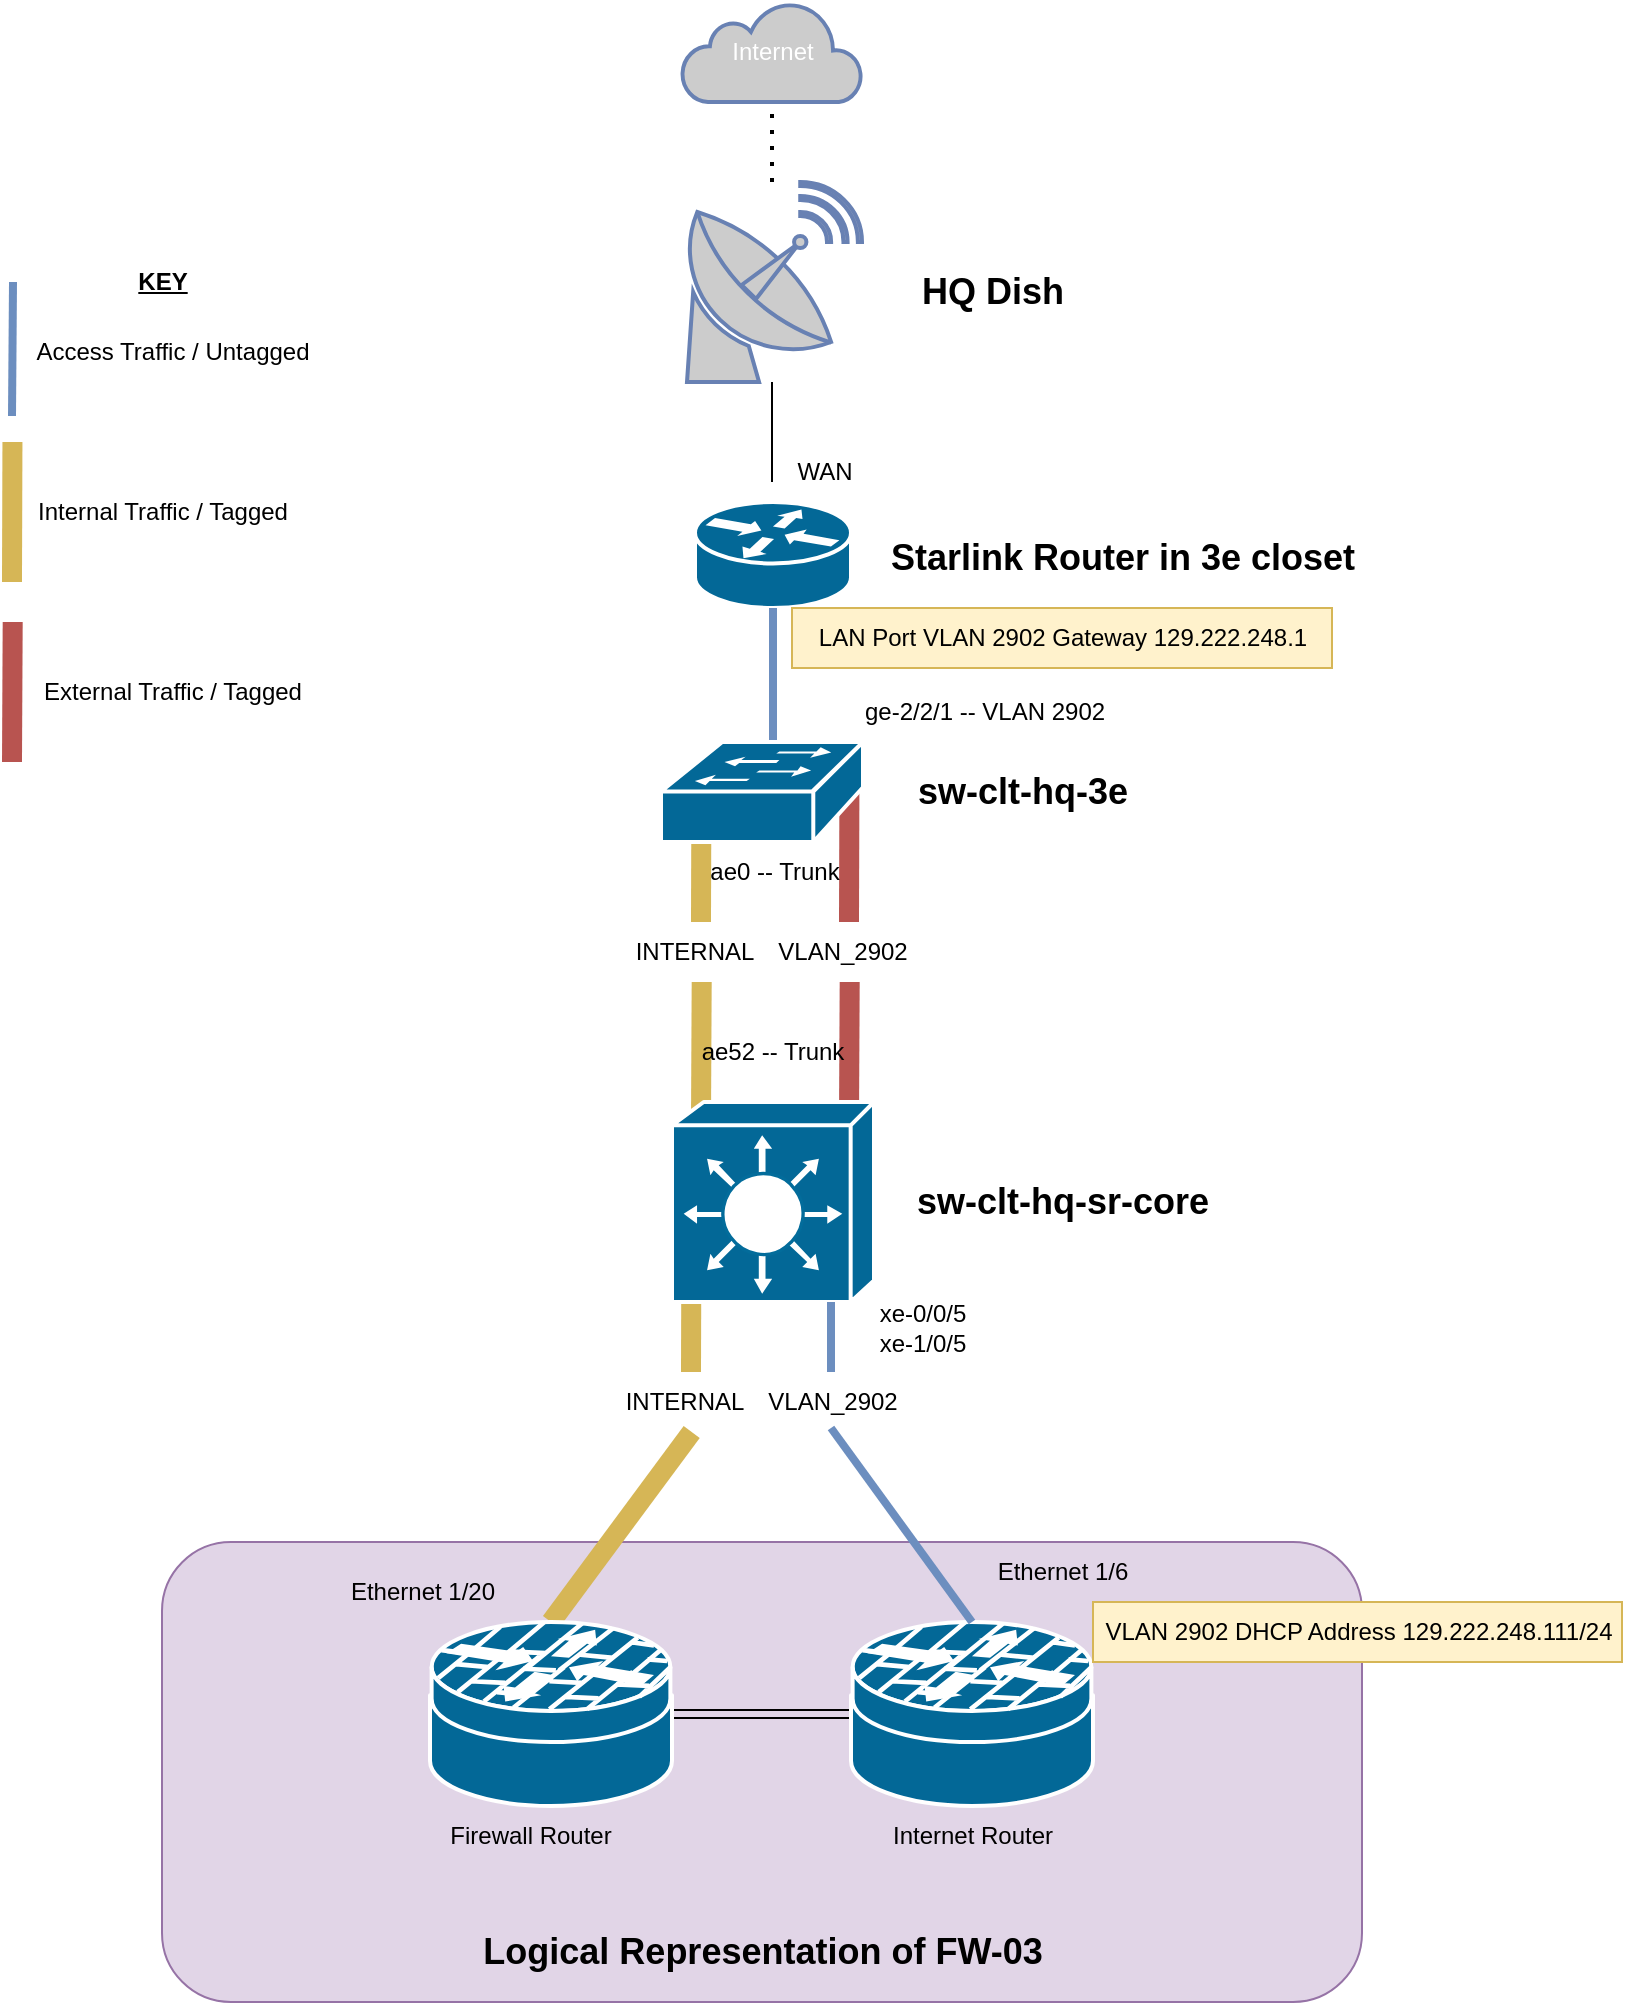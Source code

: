 <mxfile version="26.0.5">
  <diagram name="Page-1" id="Qg7m0SF68Fr3Q486ZbVp">
    <mxGraphModel dx="1434" dy="746" grid="1" gridSize="10" guides="1" tooltips="1" connect="1" arrows="1" fold="1" page="1" pageScale="1" pageWidth="850" pageHeight="1100" math="0" shadow="0">
      <root>
        <mxCell id="0" />
        <mxCell id="1" parent="0" />
        <mxCell id="-uE5Le_ZGrrqWHCV-Scj-50" value="" style="rounded=1;whiteSpace=wrap;html=1;fillColor=#e1d5e7;strokeColor=#9673a6;" parent="1" vertex="1">
          <mxGeometry x="120" y="780" width="600" height="230" as="geometry" />
        </mxCell>
        <mxCell id="-uE5Le_ZGrrqWHCV-Scj-32" value="" style="endArrow=none;html=1;rounded=0;textShadow=0;strokeWidth=10;fillColor=#fff2cc;strokeColor=#d6b656;entryDx=0;entryDy=0;entryPerimeter=0;exitX=0.5;exitY=0;exitDx=0;exitDy=0;exitPerimeter=0;" parent="1" source="-uE5Le_ZGrrqWHCV-Scj-38" edge="1">
          <mxGeometry width="50" height="50" relative="1" as="geometry">
            <mxPoint x="420" y="800" as="sourcePoint" />
            <mxPoint x="384.846" y="725" as="targetPoint" />
          </mxGeometry>
        </mxCell>
        <mxCell id="-uE5Le_ZGrrqWHCV-Scj-33" value="" style="endArrow=none;html=1;rounded=0;textShadow=0;strokeWidth=10;fillColor=#fff2cc;strokeColor=#d6b656;" parent="1" edge="1">
          <mxGeometry width="50" height="50" relative="1" as="geometry">
            <mxPoint x="384.497" y="695" as="sourcePoint" />
            <mxPoint x="384.72" y="625" as="targetPoint" />
          </mxGeometry>
        </mxCell>
        <mxCell id="-uE5Le_ZGrrqWHCV-Scj-34" value="INTERNAL" style="text;html=1;align=center;verticalAlign=middle;resizable=0;points=[];autosize=1;strokeColor=none;fillColor=none;" parent="1" vertex="1">
          <mxGeometry x="340.5" y="695" width="80" height="30" as="geometry" />
        </mxCell>
        <mxCell id="-uE5Le_ZGrrqWHCV-Scj-37" value="VLAN_2902" style="text;html=1;align=center;verticalAlign=middle;resizable=0;points=[];autosize=1;strokeColor=none;fillColor=none;" parent="1" vertex="1">
          <mxGeometry x="409.5" y="695" width="90" height="30" as="geometry" />
        </mxCell>
        <mxCell id="-uE5Le_ZGrrqWHCV-Scj-29" value="" style="endArrow=none;html=1;rounded=0;textShadow=0;strokeWidth=10;fillColor=#fff2cc;strokeColor=#d6b656;entryDx=0;entryDy=0;entryPerimeter=0;" parent="1" edge="1">
          <mxGeometry width="50" height="50" relative="1" as="geometry">
            <mxPoint x="389.5" y="570" as="sourcePoint" />
            <mxPoint x="389.846" y="500" as="targetPoint" />
          </mxGeometry>
        </mxCell>
        <mxCell id="-uE5Le_ZGrrqWHCV-Scj-30" value="" style="endArrow=none;html=1;rounded=0;textShadow=0;strokeWidth=10;fillColor=#fff2cc;strokeColor=#d6b656;" parent="1" edge="1">
          <mxGeometry width="50" height="50" relative="1" as="geometry">
            <mxPoint x="389.497" y="470" as="sourcePoint" />
            <mxPoint x="389.72" y="400" as="targetPoint" />
          </mxGeometry>
        </mxCell>
        <mxCell id="-uE5Le_ZGrrqWHCV-Scj-31" value="INTERNAL" style="text;html=1;align=center;verticalAlign=middle;resizable=0;points=[];autosize=1;strokeColor=none;fillColor=none;" parent="1" vertex="1">
          <mxGeometry x="345.5" y="470" width="80" height="30" as="geometry" />
        </mxCell>
        <mxCell id="-uE5Le_ZGrrqWHCV-Scj-1" value="" style="fontColor=#0066CC;verticalAlign=top;verticalLabelPosition=bottom;labelPosition=center;align=center;html=1;outlineConnect=0;fillColor=#CCCCCC;strokeColor=#6881B3;gradientColor=none;gradientDirection=north;strokeWidth=2;shape=mxgraph.networks.satellite_dish;" parent="1" vertex="1">
          <mxGeometry x="380" y="100" width="90" height="100" as="geometry" />
        </mxCell>
        <mxCell id="-uE5Le_ZGrrqWHCV-Scj-2" value="Internet" style="html=1;outlineConnect=0;fillColor=#CCCCCC;strokeColor=#6881B3;gradientColor=none;gradientDirection=north;strokeWidth=2;shape=mxgraph.networks.cloud;fontColor=#ffffff;" parent="1" vertex="1">
          <mxGeometry x="380" y="10" width="90" height="50" as="geometry" />
        </mxCell>
        <mxCell id="-uE5Le_ZGrrqWHCV-Scj-3" value="" style="endArrow=none;dashed=1;html=1;dashPattern=1 3;strokeWidth=2;rounded=0;entryX=0.5;entryY=1;entryDx=0;entryDy=0;entryPerimeter=0;" parent="1" source="-uE5Le_ZGrrqWHCV-Scj-1" target="-uE5Le_ZGrrqWHCV-Scj-2" edge="1">
          <mxGeometry width="50" height="50" relative="1" as="geometry">
            <mxPoint x="400" y="310" as="sourcePoint" />
            <mxPoint x="450" y="260" as="targetPoint" />
          </mxGeometry>
        </mxCell>
        <mxCell id="-uE5Le_ZGrrqWHCV-Scj-4" value="HQ Dish" style="text;html=1;align=center;verticalAlign=middle;resizable=0;points=[];autosize=1;strokeColor=none;fillColor=none;fontStyle=1;fontSize=18;" parent="1" vertex="1">
          <mxGeometry x="490" y="135" width="90" height="40" as="geometry" />
        </mxCell>
        <mxCell id="-uE5Le_ZGrrqWHCV-Scj-5" value="" style="shape=mxgraph.cisco.routers.router;sketch=0;html=1;pointerEvents=1;dashed=0;fillColor=#036897;strokeColor=#ffffff;strokeWidth=2;verticalLabelPosition=bottom;verticalAlign=top;align=center;outlineConnect=0;" parent="1" vertex="1">
          <mxGeometry x="386.5" y="260" width="78" height="53" as="geometry" />
        </mxCell>
        <mxCell id="-uE5Le_ZGrrqWHCV-Scj-6" value="" style="endArrow=none;html=1;rounded=0;exitX=0.5;exitY=0;exitDx=0;exitDy=0;exitPerimeter=0;" parent="1" edge="1">
          <mxGeometry width="50" height="50" relative="1" as="geometry">
            <mxPoint x="425" y="250" as="sourcePoint" />
            <mxPoint x="425" y="200" as="targetPoint" />
          </mxGeometry>
        </mxCell>
        <mxCell id="-uE5Le_ZGrrqWHCV-Scj-7" value="WAN" style="text;html=1;align=center;verticalAlign=middle;resizable=0;points=[];autosize=1;strokeColor=none;fillColor=none;" parent="1" vertex="1">
          <mxGeometry x="425.5" y="230" width="50" height="30" as="geometry" />
        </mxCell>
        <mxCell id="-uE5Le_ZGrrqWHCV-Scj-8" value="Starlink Router in 3e closet" style="text;html=1;align=center;verticalAlign=middle;resizable=0;points=[];autosize=1;strokeColor=none;fillColor=none;fontSize=18;fontStyle=1" parent="1" vertex="1">
          <mxGeometry x="480" y="268" width="240" height="40" as="geometry" />
        </mxCell>
        <mxCell id="-uE5Le_ZGrrqWHCV-Scj-10" value="" style="endArrow=none;html=1;rounded=0;entryX=0.5;entryY=1;entryDx=0;entryDy=0;entryPerimeter=0;exitX=0.5;exitY=0;exitDx=0;exitDy=0;exitPerimeter=0;strokeWidth=4;strokeColor=#6c8ebf;fillColor=#dae8fc;" parent="1" target="-uE5Le_ZGrrqWHCV-Scj-5" edge="1">
          <mxGeometry width="50" height="50" relative="1" as="geometry">
            <mxPoint x="425.5" y="380" as="sourcePoint" />
            <mxPoint x="450.5" y="310" as="targetPoint" />
          </mxGeometry>
        </mxCell>
        <mxCell id="-uE5Le_ZGrrqWHCV-Scj-11" value="sw-clt-hq-3e" style="text;html=1;align=center;verticalAlign=middle;resizable=0;points=[];autosize=1;strokeColor=none;fillColor=none;fontFamily=Helvetica;fontSize=18;fontColor=default;fontStyle=1;" parent="1" vertex="1">
          <mxGeometry x="490" y="385" width="120" height="40" as="geometry" />
        </mxCell>
        <mxCell id="-uE5Le_ZGrrqWHCV-Scj-12" value="LAN Port VLAN 2902 Gateway&amp;nbsp;129.222.248.1" style="text;html=1;align=center;verticalAlign=middle;resizable=0;points=[];autosize=1;strokeColor=#d6b656;fillColor=#fff2cc;" parent="1" vertex="1">
          <mxGeometry x="435" y="313" width="270" height="30" as="geometry" />
        </mxCell>
        <mxCell id="-uE5Le_ZGrrqWHCV-Scj-26" value="" style="endArrow=none;html=1;rounded=0;textShadow=0;strokeWidth=10;fillColor=#f8cecc;strokeColor=#b85450;entryDx=0;entryDy=0;entryPerimeter=0;" parent="1" edge="1">
          <mxGeometry width="50" height="50" relative="1" as="geometry">
            <mxPoint x="463.5" y="570" as="sourcePoint" />
            <mxPoint x="463.846" y="500" as="targetPoint" />
          </mxGeometry>
        </mxCell>
        <mxCell id="-uE5Le_ZGrrqWHCV-Scj-13" value="ge-2/2/1 -- VLAN 2902" style="text;html=1;align=center;verticalAlign=middle;resizable=0;points=[];autosize=1;strokeColor=none;fillColor=none;" parent="1" vertex="1">
          <mxGeometry x="460.5" y="350" width="140" height="30" as="geometry" />
        </mxCell>
        <mxCell id="-uE5Le_ZGrrqWHCV-Scj-19" value="" style="endArrow=none;html=1;rounded=0;textShadow=0;strokeWidth=10;fillColor=#f8cecc;strokeColor=#b85450;" parent="1" edge="1">
          <mxGeometry width="50" height="50" relative="1" as="geometry">
            <mxPoint x="463.497" y="470" as="sourcePoint" />
            <mxPoint x="463.72" y="400" as="targetPoint" />
          </mxGeometry>
        </mxCell>
        <mxCell id="-uE5Le_ZGrrqWHCV-Scj-16" value="" style="shape=mxgraph.cisco.switches.layer_3_switch;sketch=0;html=1;pointerEvents=1;dashed=0;fillColor=#036897;strokeColor=#ffffff;strokeWidth=2;verticalLabelPosition=bottom;verticalAlign=top;align=center;outlineConnect=0;" parent="1" vertex="1">
          <mxGeometry x="375" y="560" width="101" height="100" as="geometry" />
        </mxCell>
        <mxCell id="-uE5Le_ZGrrqWHCV-Scj-17" value="" style="shape=mxgraph.cisco.switches.workgroup_switch;sketch=0;html=1;pointerEvents=1;dashed=0;fillColor=#036897;strokeColor=#ffffff;strokeWidth=2;verticalLabelPosition=bottom;verticalAlign=top;align=center;outlineConnect=0;" parent="1" vertex="1">
          <mxGeometry x="369.5" y="380" width="101" height="50" as="geometry" />
        </mxCell>
        <mxCell id="-uE5Le_ZGrrqWHCV-Scj-20" value="ae0 -- Trunk" style="text;html=1;align=center;verticalAlign=middle;resizable=0;points=[];autosize=1;strokeColor=none;fillColor=none;" parent="1" vertex="1">
          <mxGeometry x="380.5" y="430" width="90" height="30" as="geometry" />
        </mxCell>
        <mxCell id="-uE5Le_ZGrrqWHCV-Scj-23" value="&lt;font style=&quot;font-size: 18px;&quot;&gt;sw-clt-hq-sr-core&lt;/font&gt;" style="text;html=1;align=center;verticalAlign=middle;resizable=0;points=[];autosize=1;strokeColor=none;fillColor=none;fontStyle=1" parent="1" vertex="1">
          <mxGeometry x="490" y="590" width="160" height="40" as="geometry" />
        </mxCell>
        <mxCell id="-uE5Le_ZGrrqWHCV-Scj-24" value="ae52 -- Trunk" style="text;html=1;align=center;verticalAlign=middle;resizable=0;points=[];autosize=1;strokeColor=none;fillColor=none;" parent="1" vertex="1">
          <mxGeometry x="380" y="520" width="90" height="30" as="geometry" />
        </mxCell>
        <mxCell id="-uE5Le_ZGrrqWHCV-Scj-22" value="VLAN_2902" style="text;html=1;align=center;verticalAlign=middle;resizable=0;points=[];autosize=1;strokeColor=none;fillColor=none;" parent="1" vertex="1">
          <mxGeometry x="414.5" y="470" width="90" height="30" as="geometry" />
        </mxCell>
        <mxCell id="-uE5Le_ZGrrqWHCV-Scj-52" value="" style="edgeStyle=orthogonalEdgeStyle;rounded=0;orthogonalLoop=1;jettySize=auto;html=1;shape=link;" parent="1" source="-uE5Le_ZGrrqWHCV-Scj-38" target="-uE5Le_ZGrrqWHCV-Scj-49" edge="1">
          <mxGeometry relative="1" as="geometry" />
        </mxCell>
        <mxCell id="-uE5Le_ZGrrqWHCV-Scj-38" value="" style="shape=mxgraph.cisco.security.router_firewall;sketch=0;html=1;pointerEvents=1;dashed=0;fillColor=#036897;strokeColor=#ffffff;strokeWidth=2;verticalLabelPosition=bottom;verticalAlign=top;align=center;outlineConnect=0;" parent="1" vertex="1">
          <mxGeometry x="254" y="820" width="121" height="92" as="geometry" />
        </mxCell>
        <mxCell id="-uE5Le_ZGrrqWHCV-Scj-39" value="xe-0/0/5&lt;div&gt;xe-1/0/5&lt;/div&gt;" style="text;html=1;align=center;verticalAlign=middle;resizable=0;points=[];autosize=1;strokeColor=none;fillColor=none;" parent="1" vertex="1">
          <mxGeometry x="465" y="653" width="70" height="40" as="geometry" />
        </mxCell>
        <mxCell id="-uE5Le_ZGrrqWHCV-Scj-40" value="Ethernet 1/6" style="text;html=1;align=center;verticalAlign=middle;resizable=0;points=[];autosize=1;strokeColor=none;fillColor=none;" parent="1" vertex="1">
          <mxGeometry x="525" y="780" width="90" height="30" as="geometry" />
        </mxCell>
        <mxCell id="-uE5Le_ZGrrqWHCV-Scj-41" value="Ethernet 1/20" style="text;html=1;align=center;verticalAlign=middle;resizable=0;points=[];autosize=1;strokeColor=none;fillColor=none;" parent="1" vertex="1">
          <mxGeometry x="200" y="790" width="100" height="30" as="geometry" />
        </mxCell>
        <mxCell id="-uE5Le_ZGrrqWHCV-Scj-42" value="" style="endArrow=none;html=1;rounded=0;entryX=0.5;entryY=1;entryDx=0;entryDy=0;entryPerimeter=0;exitX=0.5;exitY=0;exitDx=0;exitDy=0;exitPerimeter=0;strokeWidth=4;strokeColor=#6c8ebf;fillColor=#dae8fc;" parent="1" edge="1">
          <mxGeometry width="50" height="50" relative="1" as="geometry">
            <mxPoint x="45" y="217" as="sourcePoint" />
            <mxPoint x="45.5" y="150" as="targetPoint" />
          </mxGeometry>
        </mxCell>
        <mxCell id="-uE5Le_ZGrrqWHCV-Scj-43" value="Access Traffic / Untagged" style="text;html=1;align=center;verticalAlign=middle;resizable=0;points=[];autosize=1;strokeColor=none;fillColor=none;" parent="1" vertex="1">
          <mxGeometry x="45" y="170" width="160" height="30" as="geometry" />
        </mxCell>
        <mxCell id="-uE5Le_ZGrrqWHCV-Scj-44" value="" style="endArrow=none;html=1;rounded=0;textShadow=0;strokeWidth=10;fillColor=#fff2cc;strokeColor=#d6b656;" parent="1" edge="1">
          <mxGeometry width="50" height="50" relative="1" as="geometry">
            <mxPoint x="44.997" y="300" as="sourcePoint" />
            <mxPoint x="45.22" y="230" as="targetPoint" />
          </mxGeometry>
        </mxCell>
        <mxCell id="-uE5Le_ZGrrqWHCV-Scj-45" value="Internal Traffic / Tagged" style="text;html=1;align=center;verticalAlign=middle;resizable=0;points=[];autosize=1;strokeColor=none;fillColor=none;" parent="1" vertex="1">
          <mxGeometry x="45" y="250" width="150" height="30" as="geometry" />
        </mxCell>
        <mxCell id="-uE5Le_ZGrrqWHCV-Scj-46" value="" style="endArrow=none;html=1;rounded=0;textShadow=0;strokeWidth=10;fillColor=#f8cecc;strokeColor=#b85450;entryDx=0;entryDy=0;entryPerimeter=0;" parent="1" edge="1">
          <mxGeometry width="50" height="50" relative="1" as="geometry">
            <mxPoint x="45" y="390" as="sourcePoint" />
            <mxPoint x="45.346" y="320" as="targetPoint" />
          </mxGeometry>
        </mxCell>
        <mxCell id="-uE5Le_ZGrrqWHCV-Scj-47" value="External Traffic / Tagged" style="text;html=1;align=center;verticalAlign=middle;resizable=0;points=[];autosize=1;strokeColor=none;fillColor=none;" parent="1" vertex="1">
          <mxGeometry x="50" y="340" width="150" height="30" as="geometry" />
        </mxCell>
        <mxCell id="-uE5Le_ZGrrqWHCV-Scj-48" value="Logical Representation of FW-03" style="text;html=1;align=center;verticalAlign=middle;resizable=0;points=[];autosize=1;strokeColor=none;fillColor=none;fontSize=18;fontStyle=1" parent="1" vertex="1">
          <mxGeometry x="275" y="965" width="290" height="40" as="geometry" />
        </mxCell>
        <mxCell id="-uE5Le_ZGrrqWHCV-Scj-49" value="" style="shape=mxgraph.cisco.security.router_firewall;sketch=0;html=1;pointerEvents=1;dashed=0;fillColor=#036897;strokeColor=#ffffff;strokeWidth=2;verticalLabelPosition=bottom;verticalAlign=top;align=center;outlineConnect=0;" parent="1" vertex="1">
          <mxGeometry x="464.5" y="820" width="121" height="92" as="geometry" />
        </mxCell>
        <mxCell id="-uE5Le_ZGrrqWHCV-Scj-51" value="&lt;b&gt;&lt;u&gt;KEY&lt;/u&gt;&lt;/b&gt;" style="text;html=1;align=center;verticalAlign=middle;resizable=0;points=[];autosize=1;strokeColor=none;fillColor=none;" parent="1" vertex="1">
          <mxGeometry x="95" y="135" width="50" height="30" as="geometry" />
        </mxCell>
        <mxCell id="-uE5Le_ZGrrqWHCV-Scj-53" value="Firewall Router" style="text;html=1;align=center;verticalAlign=middle;resizable=0;points=[];autosize=1;strokeColor=none;fillColor=none;" parent="1" vertex="1">
          <mxGeometry x="254" y="912" width="100" height="30" as="geometry" />
        </mxCell>
        <mxCell id="-uE5Le_ZGrrqWHCV-Scj-54" value="Internet Router" style="text;html=1;align=center;verticalAlign=middle;resizable=0;points=[];autosize=1;strokeColor=none;fillColor=none;" parent="1" vertex="1">
          <mxGeometry x="475" y="912" width="100" height="30" as="geometry" />
        </mxCell>
        <mxCell id="y4mF-L7IRQNC0i0vL3nd-3" value="&lt;span style=&quot;text-wrap-mode: nowrap;&quot;&gt;VLAN 2902 DHCP Address 129.222.248.111/24&lt;/span&gt;" style="text;html=1;align=center;verticalAlign=middle;whiteSpace=wrap;rounded=0;fillColor=#fff2cc;strokeColor=#d6b656;" vertex="1" parent="1">
          <mxGeometry x="585.5" y="810" width="264.5" height="30" as="geometry" />
        </mxCell>
        <mxCell id="y4mF-L7IRQNC0i0vL3nd-4" value="" style="endArrow=none;html=1;rounded=0;entryX=0.5;entryY=1;entryDx=0;entryDy=0;entryPerimeter=0;strokeWidth=4;strokeColor=#6c8ebf;fillColor=#dae8fc;" edge="1" parent="1" source="-uE5Le_ZGrrqWHCV-Scj-37">
          <mxGeometry width="50" height="50" relative="1" as="geometry">
            <mxPoint x="455" y="690" as="sourcePoint" />
            <mxPoint x="454.5" y="660" as="targetPoint" />
          </mxGeometry>
        </mxCell>
        <mxCell id="y4mF-L7IRQNC0i0vL3nd-5" value="" style="endArrow=none;html=1;rounded=0;entryX=0.5;entryY=1;entryDx=0;entryDy=0;entryPerimeter=0;exitX=0.5;exitY=0;exitDx=0;exitDy=0;exitPerimeter=0;strokeWidth=4;strokeColor=#6c8ebf;fillColor=#dae8fc;" edge="1" parent="1" source="-uE5Le_ZGrrqWHCV-Scj-49">
          <mxGeometry width="50" height="50" relative="1" as="geometry">
            <mxPoint x="454" y="790" as="sourcePoint" />
            <mxPoint x="454.5" y="723" as="targetPoint" />
          </mxGeometry>
        </mxCell>
      </root>
    </mxGraphModel>
  </diagram>
</mxfile>
